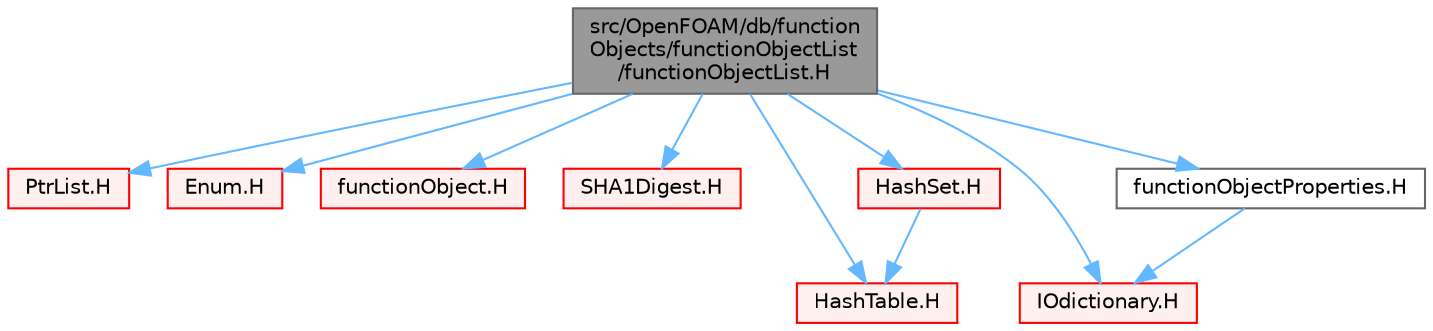 digraph "src/OpenFOAM/db/functionObjects/functionObjectList/functionObjectList.H"
{
 // LATEX_PDF_SIZE
  bgcolor="transparent";
  edge [fontname=Helvetica,fontsize=10,labelfontname=Helvetica,labelfontsize=10];
  node [fontname=Helvetica,fontsize=10,shape=box,height=0.2,width=0.4];
  Node1 [id="Node000001",label="src/OpenFOAM/db/function\lObjects/functionObjectList\l/functionObjectList.H",height=0.2,width=0.4,color="gray40", fillcolor="grey60", style="filled", fontcolor="black",tooltip=" "];
  Node1 -> Node2 [id="edge1_Node000001_Node000002",color="steelblue1",style="solid",tooltip=" "];
  Node2 [id="Node000002",label="PtrList.H",height=0.2,width=0.4,color="red", fillcolor="#FFF0F0", style="filled",URL="$PtrList_8H.html",tooltip=" "];
  Node1 -> Node99 [id="edge2_Node000001_Node000099",color="steelblue1",style="solid",tooltip=" "];
  Node99 [id="Node000099",label="Enum.H",height=0.2,width=0.4,color="red", fillcolor="#FFF0F0", style="filled",URL="$Enum_8H.html",tooltip=" "];
  Node1 -> Node116 [id="edge3_Node000001_Node000116",color="steelblue1",style="solid",tooltip=" "];
  Node116 [id="Node000116",label="functionObject.H",height=0.2,width=0.4,color="red", fillcolor="#FFF0F0", style="filled",URL="$functionObject_8H.html",tooltip=" "];
  Node1 -> Node132 [id="edge4_Node000001_Node000132",color="steelblue1",style="solid",tooltip=" "];
  Node132 [id="Node000132",label="SHA1Digest.H",height=0.2,width=0.4,color="red", fillcolor="#FFF0F0", style="filled",URL="$SHA1Digest_8H.html",tooltip=" "];
  Node1 -> Node126 [id="edge5_Node000001_Node000126",color="steelblue1",style="solid",tooltip=" "];
  Node126 [id="Node000126",label="HashTable.H",height=0.2,width=0.4,color="red", fillcolor="#FFF0F0", style="filled",URL="$HashTable_8H.html",tooltip=" "];
  Node1 -> Node134 [id="edge6_Node000001_Node000134",color="steelblue1",style="solid",tooltip=" "];
  Node134 [id="Node000134",label="IOdictionary.H",height=0.2,width=0.4,color="red", fillcolor="#FFF0F0", style="filled",URL="$IOdictionary_8H.html",tooltip=" "];
  Node1 -> Node156 [id="edge7_Node000001_Node000156",color="steelblue1",style="solid",tooltip=" "];
  Node156 [id="Node000156",label="HashSet.H",height=0.2,width=0.4,color="red", fillcolor="#FFF0F0", style="filled",URL="$HashSet_8H.html",tooltip=" "];
  Node156 -> Node126 [id="edge8_Node000156_Node000126",color="steelblue1",style="solid",tooltip=" "];
  Node1 -> Node162 [id="edge9_Node000001_Node000162",color="steelblue1",style="solid",tooltip=" "];
  Node162 [id="Node000162",label="functionObjectProperties.H",height=0.2,width=0.4,color="grey40", fillcolor="white", style="filled",URL="$functionObjectProperties_8H.html",tooltip=" "];
  Node162 -> Node134 [id="edge10_Node000162_Node000134",color="steelblue1",style="solid",tooltip=" "];
}
